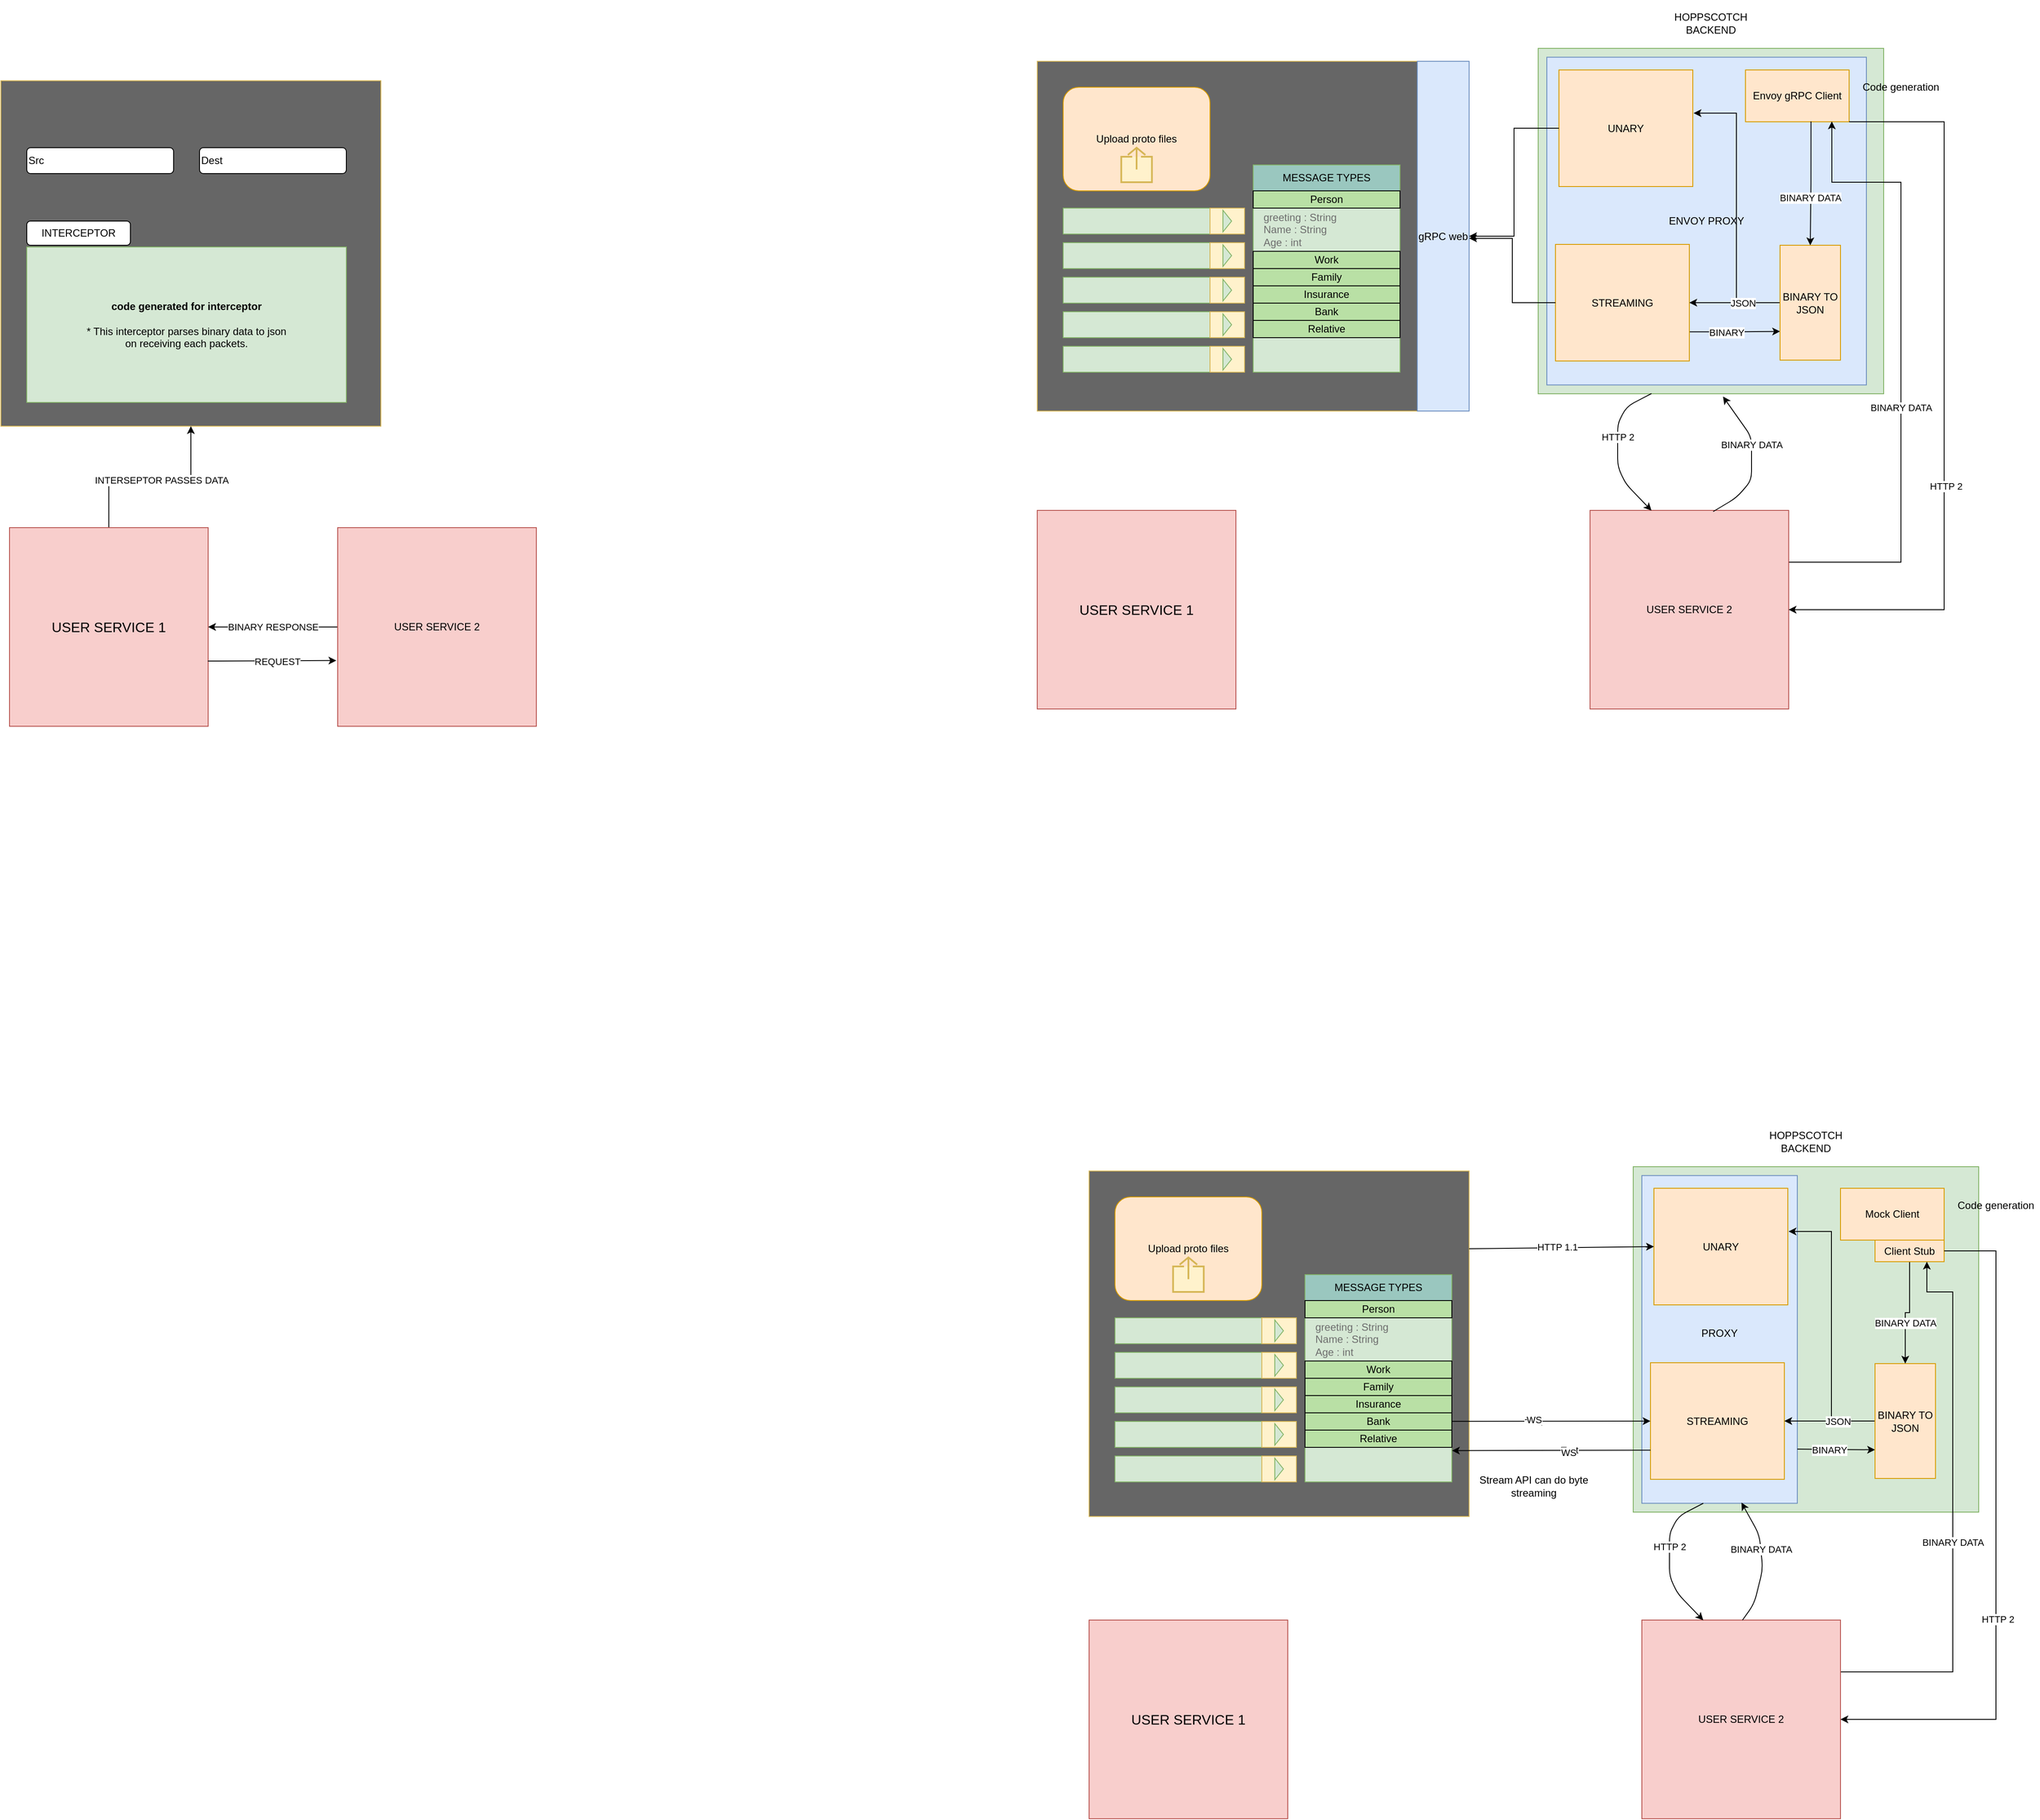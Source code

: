 <mxfile version="14.8.1" type="github">
  <diagram id="4_v2aBuhESPP2Kse0YYt" name="Page-1">
    <mxGraphModel dx="1820" dy="1265" grid="1" gridSize="10" guides="1" tooltips="1" connect="1" arrows="1" fold="1" page="1" pageScale="1" pageWidth="827" pageHeight="1169" math="0" shadow="0">
      <root>
        <mxCell id="0" />
        <mxCell id="1" parent="0" />
        <mxCell id="DB_RAq3XxKTl68aZC7Ea-3" value="" style="rounded=0;whiteSpace=wrap;html=1;strokeColor=#d6b656;fillColor=#666666;" parent="1" vertex="1">
          <mxGeometry x="-240" y="400" width="440" height="400" as="geometry" />
        </mxCell>
        <mxCell id="DB_RAq3XxKTl68aZC7Ea-28" value="" style="group" parent="1" vertex="1" connectable="0">
          <mxGeometry x="390" y="395" width="470" height="400" as="geometry" />
        </mxCell>
        <mxCell id="EJkfiaquxVvLyC4--Yfr-1" value="&lt;p style=&quot;line-height: 120%&quot;&gt;HOPPSCOTCH&lt;br&gt;BACKEND&lt;/p&gt;" style="whiteSpace=wrap;html=1;aspect=fixed;fillColor=#d5e8d4;strokeColor=#82b366;align=center;labelPosition=center;verticalLabelPosition=top;verticalAlign=bottom;" parent="DB_RAq3XxKTl68aZC7Ea-28" vertex="1">
          <mxGeometry width="400" height="400" as="geometry" />
        </mxCell>
        <mxCell id="EJkfiaquxVvLyC4--Yfr-2" value="PROXY&lt;br&gt;&lt;br&gt;" style="rounded=0;whiteSpace=wrap;html=1;fillColor=#dae8fc;strokeColor=#6c8ebf;" parent="DB_RAq3XxKTl68aZC7Ea-28" vertex="1">
          <mxGeometry x="10" y="10.26" width="180" height="379.49" as="geometry" />
        </mxCell>
        <mxCell id="82bYh2WbQrpjtqSfIJNR-1" value="UNARY" style="rounded=0;whiteSpace=wrap;html=1;fillColor=#ffe6cc;strokeColor=#d79b00;direction=south;" parent="DB_RAq3XxKTl68aZC7Ea-28" vertex="1">
          <mxGeometry x="24" y="25" width="155" height="135" as="geometry" />
        </mxCell>
        <mxCell id="82bYh2WbQrpjtqSfIJNR-26" style="edgeStyle=orthogonalEdgeStyle;rounded=0;orthogonalLoop=1;jettySize=auto;html=1;entryX=0;entryY=0.75;entryDx=0;entryDy=0;" parent="DB_RAq3XxKTl68aZC7Ea-28" target="82bYh2WbQrpjtqSfIJNR-22" edge="1">
          <mxGeometry relative="1" as="geometry">
            <mxPoint x="190" y="327" as="sourcePoint" />
          </mxGeometry>
        </mxCell>
        <mxCell id="82bYh2WbQrpjtqSfIJNR-27" value="BINARY" style="edgeLabel;html=1;align=center;verticalAlign=middle;resizable=0;points=[];" parent="82bYh2WbQrpjtqSfIJNR-26" vertex="1" connectable="0">
          <mxGeometry x="-0.197" relative="1" as="geometry">
            <mxPoint as="offset" />
          </mxGeometry>
        </mxCell>
        <mxCell id="82bYh2WbQrpjtqSfIJNR-2" value="STREAMING" style="rounded=0;whiteSpace=wrap;html=1;fillColor=#ffe6cc;strokeColor=#d79b00;direction=south;" parent="DB_RAq3XxKTl68aZC7Ea-28" vertex="1">
          <mxGeometry x="20" y="227" width="155" height="135" as="geometry" />
        </mxCell>
        <mxCell id="82bYh2WbQrpjtqSfIJNR-23" style="edgeStyle=orthogonalEdgeStyle;rounded=0;orthogonalLoop=1;jettySize=auto;html=1;" parent="DB_RAq3XxKTl68aZC7Ea-28" source="82bYh2WbQrpjtqSfIJNR-22" target="82bYh2WbQrpjtqSfIJNR-2" edge="1">
          <mxGeometry relative="1" as="geometry" />
        </mxCell>
        <mxCell id="82bYh2WbQrpjtqSfIJNR-25" style="edgeStyle=orthogonalEdgeStyle;rounded=0;orthogonalLoop=1;jettySize=auto;html=1;entryX=0.37;entryY=-0.006;entryDx=0;entryDy=0;entryPerimeter=0;" parent="DB_RAq3XxKTl68aZC7Ea-28" source="82bYh2WbQrpjtqSfIJNR-22" target="82bYh2WbQrpjtqSfIJNR-1" edge="1">
          <mxGeometry relative="1" as="geometry" />
        </mxCell>
        <mxCell id="82bYh2WbQrpjtqSfIJNR-28" value="JSON" style="edgeLabel;html=1;align=center;verticalAlign=middle;resizable=0;points=[];" parent="82bYh2WbQrpjtqSfIJNR-25" vertex="1" connectable="0">
          <mxGeometry x="-0.728" relative="1" as="geometry">
            <mxPoint as="offset" />
          </mxGeometry>
        </mxCell>
        <mxCell id="82bYh2WbQrpjtqSfIJNR-22" value="BINARY TO JSON" style="rounded=0;whiteSpace=wrap;html=1;fillColor=#ffe6cc;strokeColor=#d79b00;" parent="DB_RAq3XxKTl68aZC7Ea-28" vertex="1">
          <mxGeometry x="280" y="228" width="70" height="133" as="geometry" />
        </mxCell>
        <mxCell id="gpTQ6Xzm7yQLC2bLsHAh-1" value="Mock Client" style="rounded=0;whiteSpace=wrap;html=1;fillColor=#ffe6cc;strokeColor=#d79b00;" vertex="1" parent="DB_RAq3XxKTl68aZC7Ea-28">
          <mxGeometry x="240" y="25" width="120" height="60" as="geometry" />
        </mxCell>
        <mxCell id="gpTQ6Xzm7yQLC2bLsHAh-7" style="edgeStyle=orthogonalEdgeStyle;rounded=0;orthogonalLoop=1;jettySize=auto;html=1;" edge="1" parent="DB_RAq3XxKTl68aZC7Ea-28" source="gpTQ6Xzm7yQLC2bLsHAh-2" target="82bYh2WbQrpjtqSfIJNR-22">
          <mxGeometry relative="1" as="geometry" />
        </mxCell>
        <mxCell id="gpTQ6Xzm7yQLC2bLsHAh-8" value="BINARY DATA" style="edgeLabel;html=1;align=center;verticalAlign=middle;resizable=0;points=[];" vertex="1" connectable="0" parent="gpTQ6Xzm7yQLC2bLsHAh-7">
          <mxGeometry x="0.227" relative="1" as="geometry">
            <mxPoint as="offset" />
          </mxGeometry>
        </mxCell>
        <mxCell id="gpTQ6Xzm7yQLC2bLsHAh-2" value="Client Stub" style="rounded=0;whiteSpace=wrap;html=1;fillColor=#ffe6cc;strokeColor=#d79b00;" vertex="1" parent="DB_RAq3XxKTl68aZC7Ea-28">
          <mxGeometry x="280" y="85" width="80" height="25" as="geometry" />
        </mxCell>
        <mxCell id="gpTQ6Xzm7yQLC2bLsHAh-9" value="Code generation" style="text;html=1;strokeColor=none;fillColor=none;align=center;verticalAlign=middle;whiteSpace=wrap;rounded=0;" vertex="1" parent="DB_RAq3XxKTl68aZC7Ea-28">
          <mxGeometry x="370" y="35" width="100" height="20" as="geometry" />
        </mxCell>
        <mxCell id="DB_RAq3XxKTl68aZC7Ea-29" value="Upload proto files" style="rounded=1;whiteSpace=wrap;html=1;fillColor=#ffe6cc;strokeColor=#d79b00;" parent="1" vertex="1">
          <mxGeometry x="-210" y="430" width="170" height="120" as="geometry" />
        </mxCell>
        <mxCell id="DB_RAq3XxKTl68aZC7Ea-30" value="" style="html=1;verticalLabelPosition=bottom;align=center;labelBackgroundColor=#ffffff;verticalAlign=top;strokeWidth=2;strokeColor=#d6b656;shadow=0;dashed=0;shape=mxgraph.ios7.icons.share;fillColor=#fff2cc;" parent="1" vertex="1">
          <mxGeometry x="-142.75" y="500" width="35.5" height="40" as="geometry" />
        </mxCell>
        <mxCell id="DB_RAq3XxKTl68aZC7Ea-31" value="" style="group" parent="1" vertex="1" connectable="0">
          <mxGeometry x="-210" y="570" width="210" height="30" as="geometry" />
        </mxCell>
        <mxCell id="DB_RAq3XxKTl68aZC7Ea-4" value="" style="rounded=0;whiteSpace=wrap;html=1;fillColor=#d5e8d4;strokeColor=#82b366;" parent="DB_RAq3XxKTl68aZC7Ea-31" vertex="1">
          <mxGeometry width="170" height="30" as="geometry" />
        </mxCell>
        <mxCell id="DB_RAq3XxKTl68aZC7Ea-9" value="" style="rounded=0;whiteSpace=wrap;html=1;fillColor=#fff2cc;strokeColor=#d6b656;" parent="DB_RAq3XxKTl68aZC7Ea-31" vertex="1">
          <mxGeometry x="170" width="40" height="30" as="geometry" />
        </mxCell>
        <mxCell id="DB_RAq3XxKTl68aZC7Ea-8" value="" style="triangle;whiteSpace=wrap;html=1;fillColor=#d5e8d4;strokeColor=#82b366;" parent="DB_RAq3XxKTl68aZC7Ea-31" vertex="1">
          <mxGeometry x="185" y="2.5" width="10" height="25" as="geometry" />
        </mxCell>
        <mxCell id="DB_RAq3XxKTl68aZC7Ea-32" value="" style="group" parent="1" vertex="1" connectable="0">
          <mxGeometry x="-210" y="610" width="210" height="30" as="geometry" />
        </mxCell>
        <mxCell id="DB_RAq3XxKTl68aZC7Ea-33" value="" style="rounded=0;whiteSpace=wrap;html=1;fillColor=#d5e8d4;strokeColor=#82b366;" parent="DB_RAq3XxKTl68aZC7Ea-32" vertex="1">
          <mxGeometry width="170" height="30" as="geometry" />
        </mxCell>
        <mxCell id="DB_RAq3XxKTl68aZC7Ea-34" value="" style="rounded=0;whiteSpace=wrap;html=1;fillColor=#fff2cc;strokeColor=#d6b656;" parent="DB_RAq3XxKTl68aZC7Ea-32" vertex="1">
          <mxGeometry x="170" width="40" height="30" as="geometry" />
        </mxCell>
        <mxCell id="DB_RAq3XxKTl68aZC7Ea-35" value="" style="triangle;whiteSpace=wrap;html=1;fillColor=#d5e8d4;strokeColor=#82b366;" parent="DB_RAq3XxKTl68aZC7Ea-32" vertex="1">
          <mxGeometry x="185" y="2.5" width="10" height="25" as="geometry" />
        </mxCell>
        <mxCell id="DB_RAq3XxKTl68aZC7Ea-36" value="" style="group" parent="1" vertex="1" connectable="0">
          <mxGeometry x="-210" y="650" width="210" height="30" as="geometry" />
        </mxCell>
        <mxCell id="DB_RAq3XxKTl68aZC7Ea-37" value="" style="rounded=0;whiteSpace=wrap;html=1;fillColor=#d5e8d4;strokeColor=#82b366;" parent="DB_RAq3XxKTl68aZC7Ea-36" vertex="1">
          <mxGeometry width="170" height="30" as="geometry" />
        </mxCell>
        <mxCell id="DB_RAq3XxKTl68aZC7Ea-38" value="" style="rounded=0;whiteSpace=wrap;html=1;fillColor=#fff2cc;strokeColor=#d6b656;" parent="DB_RAq3XxKTl68aZC7Ea-36" vertex="1">
          <mxGeometry x="170" width="40" height="30" as="geometry" />
        </mxCell>
        <mxCell id="DB_RAq3XxKTl68aZC7Ea-39" value="" style="triangle;whiteSpace=wrap;html=1;fillColor=#d5e8d4;strokeColor=#82b366;" parent="DB_RAq3XxKTl68aZC7Ea-36" vertex="1">
          <mxGeometry x="185" y="2.5" width="10" height="25" as="geometry" />
        </mxCell>
        <mxCell id="DB_RAq3XxKTl68aZC7Ea-48" value="" style="group" parent="1" vertex="1" connectable="0">
          <mxGeometry x="-210" y="690" width="210" height="30" as="geometry" />
        </mxCell>
        <mxCell id="DB_RAq3XxKTl68aZC7Ea-49" value="" style="rounded=0;whiteSpace=wrap;html=1;fillColor=#d5e8d4;strokeColor=#82b366;" parent="DB_RAq3XxKTl68aZC7Ea-48" vertex="1">
          <mxGeometry width="170" height="30" as="geometry" />
        </mxCell>
        <mxCell id="DB_RAq3XxKTl68aZC7Ea-50" value="" style="rounded=0;whiteSpace=wrap;html=1;fillColor=#fff2cc;strokeColor=#d6b656;" parent="DB_RAq3XxKTl68aZC7Ea-48" vertex="1">
          <mxGeometry x="170" width="40" height="30" as="geometry" />
        </mxCell>
        <mxCell id="DB_RAq3XxKTl68aZC7Ea-51" value="" style="triangle;whiteSpace=wrap;html=1;fillColor=#d5e8d4;strokeColor=#82b366;" parent="DB_RAq3XxKTl68aZC7Ea-48" vertex="1">
          <mxGeometry x="185" y="2.5" width="10" height="25" as="geometry" />
        </mxCell>
        <mxCell id="DB_RAq3XxKTl68aZC7Ea-52" value="" style="group" parent="1" vertex="1" connectable="0">
          <mxGeometry x="-210" y="730" width="210" height="30" as="geometry" />
        </mxCell>
        <mxCell id="DB_RAq3XxKTl68aZC7Ea-53" value="" style="rounded=0;whiteSpace=wrap;html=1;fillColor=#d5e8d4;strokeColor=#82b366;" parent="DB_RAq3XxKTl68aZC7Ea-52" vertex="1">
          <mxGeometry width="170" height="30" as="geometry" />
        </mxCell>
        <mxCell id="DB_RAq3XxKTl68aZC7Ea-54" value="" style="rounded=0;whiteSpace=wrap;html=1;fillColor=#fff2cc;strokeColor=#d6b656;" parent="DB_RAq3XxKTl68aZC7Ea-52" vertex="1">
          <mxGeometry x="170" width="40" height="30" as="geometry" />
        </mxCell>
        <mxCell id="DB_RAq3XxKTl68aZC7Ea-55" value="" style="triangle;whiteSpace=wrap;html=1;fillColor=#d5e8d4;strokeColor=#82b366;" parent="DB_RAq3XxKTl68aZC7Ea-52" vertex="1">
          <mxGeometry x="185" y="2.5" width="10" height="25" as="geometry" />
        </mxCell>
        <mxCell id="DB_RAq3XxKTl68aZC7Ea-56" value="" style="rounded=0;whiteSpace=wrap;html=1;fillColor=#d5e8d4;strokeColor=#82b366;" parent="1" vertex="1">
          <mxGeometry x="10" y="520" width="170" height="240" as="geometry" />
        </mxCell>
        <mxCell id="DB_RAq3XxKTl68aZC7Ea-57" value="MESSAGE TYPES" style="rounded=0;whiteSpace=wrap;html=1;strokeColor=#82b366;fillColor=#9AC7BF;" parent="1" vertex="1">
          <mxGeometry x="10" y="520" width="170" height="30" as="geometry" />
        </mxCell>
        <mxCell id="DB_RAq3XxKTl68aZC7Ea-58" value="Person" style="rounded=0;whiteSpace=wrap;html=1;fillColor=#B9E0A5;" parent="1" vertex="1">
          <mxGeometry x="10" y="550" width="170" height="20" as="geometry" />
        </mxCell>
        <mxCell id="DB_RAq3XxKTl68aZC7Ea-59" value="Work" style="rounded=0;whiteSpace=wrap;html=1;fillColor=#B9E0A5;" parent="1" vertex="1">
          <mxGeometry x="10" y="620" width="170" height="20" as="geometry" />
        </mxCell>
        <mxCell id="DB_RAq3XxKTl68aZC7Ea-60" value="Family" style="rounded=0;whiteSpace=wrap;html=1;fillColor=#B9E0A5;" parent="1" vertex="1">
          <mxGeometry x="10" y="640" width="170" height="20" as="geometry" />
        </mxCell>
        <mxCell id="DB_RAq3XxKTl68aZC7Ea-61" value="Insurance" style="rounded=0;whiteSpace=wrap;html=1;fillColor=#B9E0A5;" parent="1" vertex="1">
          <mxGeometry x="10" y="660" width="170" height="20" as="geometry" />
        </mxCell>
        <mxCell id="DB_RAq3XxKTl68aZC7Ea-62" value="Bank" style="rounded=0;whiteSpace=wrap;html=1;fillColor=#B9E0A5;" parent="1" vertex="1">
          <mxGeometry x="10" y="680" width="170" height="20" as="geometry" />
        </mxCell>
        <mxCell id="DB_RAq3XxKTl68aZC7Ea-63" value="Relative" style="rounded=0;whiteSpace=wrap;html=1;fillColor=#B9E0A5;" parent="1" vertex="1">
          <mxGeometry x="10" y="700" width="170" height="20" as="geometry" />
        </mxCell>
        <mxCell id="DB_RAq3XxKTl68aZC7Ea-64" value="&lt;font color=&quot;#6e6e6e&quot;&gt;greeting : String&lt;br&gt;Name : String&lt;br&gt;Age : int&lt;/font&gt;" style="text;html=1;strokeColor=none;fillColor=none;align=left;verticalAlign=middle;whiteSpace=wrap;rounded=0;" parent="1" vertex="1">
          <mxGeometry x="20" y="570" width="160" height="50" as="geometry" />
        </mxCell>
        <mxCell id="82bYh2WbQrpjtqSfIJNR-5" value="" style="endArrow=classic;html=1;" parent="1" source="DB_RAq3XxKTl68aZC7Ea-62" target="82bYh2WbQrpjtqSfIJNR-2" edge="1">
          <mxGeometry width="50" height="50" relative="1" as="geometry">
            <mxPoint x="200" y="690" as="sourcePoint" />
            <mxPoint x="250" y="640" as="targetPoint" />
          </mxGeometry>
        </mxCell>
        <mxCell id="82bYh2WbQrpjtqSfIJNR-6" value="Text" style="edgeLabel;html=1;align=center;verticalAlign=middle;resizable=0;points=[];" parent="82bYh2WbQrpjtqSfIJNR-5" vertex="1" connectable="0">
          <mxGeometry x="-0.181" y="-1" relative="1" as="geometry">
            <mxPoint as="offset" />
          </mxGeometry>
        </mxCell>
        <mxCell id="82bYh2WbQrpjtqSfIJNR-8" value="WS" style="edgeLabel;html=1;align=center;verticalAlign=middle;resizable=0;points=[];" parent="82bYh2WbQrpjtqSfIJNR-5" vertex="1" connectable="0">
          <mxGeometry x="-0.174" y="2" relative="1" as="geometry">
            <mxPoint as="offset" />
          </mxGeometry>
        </mxCell>
        <mxCell id="82bYh2WbQrpjtqSfIJNR-9" value="" style="endArrow=classic;html=1;exitX=0.75;exitY=1;exitDx=0;exitDy=0;entryX=1.001;entryY=0.849;entryDx=0;entryDy=0;entryPerimeter=0;" parent="1" source="82bYh2WbQrpjtqSfIJNR-2" target="DB_RAq3XxKTl68aZC7Ea-56" edge="1">
          <mxGeometry width="50" height="50" relative="1" as="geometry">
            <mxPoint x="190" y="699.892" as="sourcePoint" />
            <mxPoint x="180" y="720" as="targetPoint" />
          </mxGeometry>
        </mxCell>
        <mxCell id="82bYh2WbQrpjtqSfIJNR-10" value="Text" style="edgeLabel;html=1;align=center;verticalAlign=middle;resizable=0;points=[];" parent="82bYh2WbQrpjtqSfIJNR-9" vertex="1" connectable="0">
          <mxGeometry x="-0.181" y="-1" relative="1" as="geometry">
            <mxPoint as="offset" />
          </mxGeometry>
        </mxCell>
        <mxCell id="82bYh2WbQrpjtqSfIJNR-11" value="WS" style="edgeLabel;html=1;align=center;verticalAlign=middle;resizable=0;points=[];" parent="82bYh2WbQrpjtqSfIJNR-9" vertex="1" connectable="0">
          <mxGeometry x="-0.174" y="2" relative="1" as="geometry">
            <mxPoint as="offset" />
          </mxGeometry>
        </mxCell>
        <mxCell id="82bYh2WbQrpjtqSfIJNR-12" value="" style="endArrow=classic;html=1;entryX=0.5;entryY=1;entryDx=0;entryDy=0;" parent="1" target="82bYh2WbQrpjtqSfIJNR-1" edge="1">
          <mxGeometry width="50" height="50" relative="1" as="geometry">
            <mxPoint x="200" y="490" as="sourcePoint" />
            <mxPoint x="250" y="440" as="targetPoint" />
          </mxGeometry>
        </mxCell>
        <mxCell id="82bYh2WbQrpjtqSfIJNR-13" value="HTTP 1.1" style="edgeLabel;html=1;align=center;verticalAlign=middle;resizable=0;points=[];" parent="82bYh2WbQrpjtqSfIJNR-12" vertex="1" connectable="0">
          <mxGeometry x="-0.049" y="1" relative="1" as="geometry">
            <mxPoint as="offset" />
          </mxGeometry>
        </mxCell>
        <mxCell id="82bYh2WbQrpjtqSfIJNR-14" value="&lt;font size=&quot;3&quot;&gt;USER SERVICE 1&lt;/font&gt;" style="whiteSpace=wrap;html=1;aspect=fixed;fillColor=#f8cecc;strokeColor=#b85450;" parent="1" vertex="1">
          <mxGeometry x="-240" y="920" width="230" height="230" as="geometry" />
        </mxCell>
        <mxCell id="gpTQ6Xzm7yQLC2bLsHAh-5" style="edgeStyle=orthogonalEdgeStyle;rounded=0;orthogonalLoop=1;jettySize=auto;html=1;entryX=0.75;entryY=1;entryDx=0;entryDy=0;" edge="1" parent="1" target="gpTQ6Xzm7yQLC2bLsHAh-2">
          <mxGeometry relative="1" as="geometry">
            <mxPoint x="630" y="980" as="sourcePoint" />
            <Array as="points">
              <mxPoint x="760" y="980" />
              <mxPoint x="760" y="540" />
              <mxPoint x="730" y="540" />
            </Array>
          </mxGeometry>
        </mxCell>
        <mxCell id="gpTQ6Xzm7yQLC2bLsHAh-6" value="BINARY DATA" style="edgeLabel;html=1;align=center;verticalAlign=middle;resizable=0;points=[];" vertex="1" connectable="0" parent="gpTQ6Xzm7yQLC2bLsHAh-5">
          <mxGeometry x="-0.337" relative="1" as="geometry">
            <mxPoint y="-70" as="offset" />
          </mxGeometry>
        </mxCell>
        <mxCell id="82bYh2WbQrpjtqSfIJNR-15" value="USER SERVICE 2" style="whiteSpace=wrap;html=1;aspect=fixed;fillColor=#f8cecc;strokeColor=#b85450;" parent="1" vertex="1">
          <mxGeometry x="400" y="920" width="230" height="230" as="geometry" />
        </mxCell>
        <mxCell id="82bYh2WbQrpjtqSfIJNR-18" value="" style="endArrow=classic;html=1;entryX=0.518;entryY=0.001;entryDx=0;entryDy=0;entryPerimeter=0;exitX=0.662;exitY=1;exitDx=0;exitDy=0;exitPerimeter=0;" parent="1" edge="1">
          <mxGeometry width="50" height="50" relative="1" as="geometry">
            <mxPoint x="471.16" y="784.75" as="sourcePoint" />
            <mxPoint x="471.14" y="920.23" as="targetPoint" />
            <Array as="points">
              <mxPoint x="442" y="800" />
              <mxPoint x="432" y="820" />
              <mxPoint x="432" y="870" />
              <mxPoint x="442" y="890" />
            </Array>
          </mxGeometry>
        </mxCell>
        <mxCell id="82bYh2WbQrpjtqSfIJNR-19" value="HTTP 2" style="edgeLabel;html=1;align=center;verticalAlign=middle;resizable=0;points=[];" parent="82bYh2WbQrpjtqSfIJNR-18" vertex="1" connectable="0">
          <mxGeometry x="-0.174" relative="1" as="geometry">
            <mxPoint as="offset" />
          </mxGeometry>
        </mxCell>
        <mxCell id="82bYh2WbQrpjtqSfIJNR-20" value="" style="endArrow=classic;html=1;exitX=0.698;exitY=-0.005;exitDx=0;exitDy=0;exitPerimeter=0;entryX=0.641;entryY=0.998;entryDx=0;entryDy=0;entryPerimeter=0;" parent="1" target="EJkfiaquxVvLyC4--Yfr-2" edge="1">
          <mxGeometry width="50" height="50" relative="1" as="geometry">
            <mxPoint x="516.54" y="920.0" as="sourcePoint" />
            <mxPoint x="500" y="781" as="targetPoint" />
            <Array as="points">
              <mxPoint x="530" y="901.15" />
              <mxPoint x="540" y="861.15" />
              <mxPoint x="536" y="821.15" />
            </Array>
          </mxGeometry>
        </mxCell>
        <mxCell id="82bYh2WbQrpjtqSfIJNR-21" value="BINARY DATA" style="edgeLabel;html=1;align=center;verticalAlign=middle;resizable=0;points=[];" parent="82bYh2WbQrpjtqSfIJNR-20" vertex="1" connectable="0">
          <mxGeometry x="0.197" relative="1" as="geometry">
            <mxPoint as="offset" />
          </mxGeometry>
        </mxCell>
        <mxCell id="gpTQ6Xzm7yQLC2bLsHAh-3" style="edgeStyle=orthogonalEdgeStyle;rounded=0;orthogonalLoop=1;jettySize=auto;html=1;" edge="1" parent="1" source="gpTQ6Xzm7yQLC2bLsHAh-2" target="82bYh2WbQrpjtqSfIJNR-15">
          <mxGeometry relative="1" as="geometry">
            <Array as="points">
              <mxPoint x="810" y="493" />
              <mxPoint x="810" y="1035" />
            </Array>
          </mxGeometry>
        </mxCell>
        <mxCell id="gpTQ6Xzm7yQLC2bLsHAh-4" value="HTTP 2" style="edgeLabel;html=1;align=center;verticalAlign=middle;resizable=0;points=[];" vertex="1" connectable="0" parent="gpTQ6Xzm7yQLC2bLsHAh-3">
          <mxGeometry x="0.244" y="2" relative="1" as="geometry">
            <mxPoint as="offset" />
          </mxGeometry>
        </mxCell>
        <mxCell id="gpTQ6Xzm7yQLC2bLsHAh-10" value="" style="rounded=0;whiteSpace=wrap;html=1;strokeColor=#d6b656;fillColor=#666666;" vertex="1" parent="1">
          <mxGeometry x="-300" y="-885" width="440" height="405" as="geometry" />
        </mxCell>
        <mxCell id="gpTQ6Xzm7yQLC2bLsHAh-11" value="" style="group" vertex="1" connectable="0" parent="1">
          <mxGeometry x="280" y="-900" width="470" height="400" as="geometry" />
        </mxCell>
        <mxCell id="gpTQ6Xzm7yQLC2bLsHAh-12" value="&lt;p style=&quot;line-height: 120%&quot;&gt;HOPPSCOTCH&lt;br&gt;BACKEND&lt;/p&gt;" style="whiteSpace=wrap;html=1;aspect=fixed;fillColor=#d5e8d4;strokeColor=#82b366;align=center;labelPosition=center;verticalLabelPosition=top;verticalAlign=bottom;" vertex="1" parent="gpTQ6Xzm7yQLC2bLsHAh-11">
          <mxGeometry width="400" height="400" as="geometry" />
        </mxCell>
        <mxCell id="gpTQ6Xzm7yQLC2bLsHAh-13" value="ENVOY PROXY&lt;br&gt;" style="rounded=0;whiteSpace=wrap;html=1;fillColor=#dae8fc;strokeColor=#6c8ebf;" vertex="1" parent="gpTQ6Xzm7yQLC2bLsHAh-11">
          <mxGeometry x="10" y="10.26" width="370" height="379.49" as="geometry" />
        </mxCell>
        <mxCell id="gpTQ6Xzm7yQLC2bLsHAh-14" value="UNARY" style="rounded=0;whiteSpace=wrap;html=1;fillColor=#ffe6cc;strokeColor=#d79b00;direction=south;" vertex="1" parent="gpTQ6Xzm7yQLC2bLsHAh-11">
          <mxGeometry x="24" y="25" width="155" height="135" as="geometry" />
        </mxCell>
        <mxCell id="gpTQ6Xzm7yQLC2bLsHAh-15" style="edgeStyle=orthogonalEdgeStyle;rounded=0;orthogonalLoop=1;jettySize=auto;html=1;entryX=0;entryY=0.75;entryDx=0;entryDy=0;exitX=0.75;exitY=0;exitDx=0;exitDy=0;" edge="1" parent="gpTQ6Xzm7yQLC2bLsHAh-11" target="gpTQ6Xzm7yQLC2bLsHAh-21" source="gpTQ6Xzm7yQLC2bLsHAh-17">
          <mxGeometry relative="1" as="geometry">
            <mxPoint x="190" y="327" as="sourcePoint" />
          </mxGeometry>
        </mxCell>
        <mxCell id="gpTQ6Xzm7yQLC2bLsHAh-16" value="BINARY" style="edgeLabel;html=1;align=center;verticalAlign=middle;resizable=0;points=[];" vertex="1" connectable="0" parent="gpTQ6Xzm7yQLC2bLsHAh-15">
          <mxGeometry x="-0.197" relative="1" as="geometry">
            <mxPoint as="offset" />
          </mxGeometry>
        </mxCell>
        <mxCell id="gpTQ6Xzm7yQLC2bLsHAh-17" value="STREAMING" style="rounded=0;whiteSpace=wrap;html=1;fillColor=#ffe6cc;strokeColor=#d79b00;direction=south;" vertex="1" parent="gpTQ6Xzm7yQLC2bLsHAh-11">
          <mxGeometry x="20" y="227" width="155" height="135" as="geometry" />
        </mxCell>
        <mxCell id="gpTQ6Xzm7yQLC2bLsHAh-18" style="edgeStyle=orthogonalEdgeStyle;rounded=0;orthogonalLoop=1;jettySize=auto;html=1;" edge="1" parent="gpTQ6Xzm7yQLC2bLsHAh-11" source="gpTQ6Xzm7yQLC2bLsHAh-21" target="gpTQ6Xzm7yQLC2bLsHAh-17">
          <mxGeometry relative="1" as="geometry" />
        </mxCell>
        <mxCell id="gpTQ6Xzm7yQLC2bLsHAh-19" style="edgeStyle=orthogonalEdgeStyle;rounded=0;orthogonalLoop=1;jettySize=auto;html=1;entryX=0.37;entryY=-0.006;entryDx=0;entryDy=0;entryPerimeter=0;" edge="1" parent="gpTQ6Xzm7yQLC2bLsHAh-11" source="gpTQ6Xzm7yQLC2bLsHAh-21" target="gpTQ6Xzm7yQLC2bLsHAh-14">
          <mxGeometry relative="1" as="geometry" />
        </mxCell>
        <mxCell id="gpTQ6Xzm7yQLC2bLsHAh-20" value="JSON" style="edgeLabel;html=1;align=center;verticalAlign=middle;resizable=0;points=[];" vertex="1" connectable="0" parent="gpTQ6Xzm7yQLC2bLsHAh-19">
          <mxGeometry x="-0.728" relative="1" as="geometry">
            <mxPoint as="offset" />
          </mxGeometry>
        </mxCell>
        <mxCell id="gpTQ6Xzm7yQLC2bLsHAh-21" value="BINARY TO JSON" style="rounded=0;whiteSpace=wrap;html=1;fillColor=#ffe6cc;strokeColor=#d79b00;" vertex="1" parent="gpTQ6Xzm7yQLC2bLsHAh-11">
          <mxGeometry x="280" y="228" width="70" height="133" as="geometry" />
        </mxCell>
        <mxCell id="gpTQ6Xzm7yQLC2bLsHAh-22" value="Envoy gRPC Client" style="rounded=0;whiteSpace=wrap;html=1;fillColor=#ffe6cc;strokeColor=#d79b00;" vertex="1" parent="gpTQ6Xzm7yQLC2bLsHAh-11">
          <mxGeometry x="240" y="25" width="120" height="60" as="geometry" />
        </mxCell>
        <mxCell id="gpTQ6Xzm7yQLC2bLsHAh-23" style="edgeStyle=orthogonalEdgeStyle;rounded=0;orthogonalLoop=1;jettySize=auto;html=1;exitX=0.632;exitY=0.994;exitDx=0;exitDy=0;exitPerimeter=0;" edge="1" parent="gpTQ6Xzm7yQLC2bLsHAh-11" source="gpTQ6Xzm7yQLC2bLsHAh-22" target="gpTQ6Xzm7yQLC2bLsHAh-21">
          <mxGeometry relative="1" as="geometry">
            <mxPoint x="315" y="110" as="sourcePoint" />
          </mxGeometry>
        </mxCell>
        <mxCell id="gpTQ6Xzm7yQLC2bLsHAh-24" value="BINARY DATA" style="edgeLabel;html=1;align=center;verticalAlign=middle;resizable=0;points=[];" vertex="1" connectable="0" parent="gpTQ6Xzm7yQLC2bLsHAh-23">
          <mxGeometry x="0.227" relative="1" as="geometry">
            <mxPoint as="offset" />
          </mxGeometry>
        </mxCell>
        <mxCell id="gpTQ6Xzm7yQLC2bLsHAh-26" value="Code generation" style="text;html=1;strokeColor=none;fillColor=none;align=center;verticalAlign=middle;whiteSpace=wrap;rounded=0;" vertex="1" parent="gpTQ6Xzm7yQLC2bLsHAh-11">
          <mxGeometry x="370" y="35" width="100" height="20" as="geometry" />
        </mxCell>
        <mxCell id="gpTQ6Xzm7yQLC2bLsHAh-27" value="Upload proto files" style="rounded=1;whiteSpace=wrap;html=1;fillColor=#ffe6cc;strokeColor=#d79b00;" vertex="1" parent="1">
          <mxGeometry x="-270" y="-855" width="170" height="120" as="geometry" />
        </mxCell>
        <mxCell id="gpTQ6Xzm7yQLC2bLsHAh-28" value="" style="html=1;verticalLabelPosition=bottom;align=center;labelBackgroundColor=#ffffff;verticalAlign=top;strokeWidth=2;strokeColor=#d6b656;shadow=0;dashed=0;shape=mxgraph.ios7.icons.share;fillColor=#fff2cc;" vertex="1" parent="1">
          <mxGeometry x="-202.75" y="-785" width="35.5" height="40" as="geometry" />
        </mxCell>
        <mxCell id="gpTQ6Xzm7yQLC2bLsHAh-29" value="" style="group" vertex="1" connectable="0" parent="1">
          <mxGeometry x="-270" y="-715" width="210" height="30" as="geometry" />
        </mxCell>
        <mxCell id="gpTQ6Xzm7yQLC2bLsHAh-30" value="" style="rounded=0;whiteSpace=wrap;html=1;fillColor=#d5e8d4;strokeColor=#82b366;" vertex="1" parent="gpTQ6Xzm7yQLC2bLsHAh-29">
          <mxGeometry width="170" height="30" as="geometry" />
        </mxCell>
        <mxCell id="gpTQ6Xzm7yQLC2bLsHAh-31" value="" style="rounded=0;whiteSpace=wrap;html=1;fillColor=#fff2cc;strokeColor=#d6b656;" vertex="1" parent="gpTQ6Xzm7yQLC2bLsHAh-29">
          <mxGeometry x="170" width="40" height="30" as="geometry" />
        </mxCell>
        <mxCell id="gpTQ6Xzm7yQLC2bLsHAh-32" value="" style="triangle;whiteSpace=wrap;html=1;fillColor=#d5e8d4;strokeColor=#82b366;" vertex="1" parent="gpTQ6Xzm7yQLC2bLsHAh-29">
          <mxGeometry x="185" y="2.5" width="10" height="25" as="geometry" />
        </mxCell>
        <mxCell id="gpTQ6Xzm7yQLC2bLsHAh-33" value="" style="group" vertex="1" connectable="0" parent="1">
          <mxGeometry x="-270" y="-675" width="210" height="30" as="geometry" />
        </mxCell>
        <mxCell id="gpTQ6Xzm7yQLC2bLsHAh-34" value="" style="rounded=0;whiteSpace=wrap;html=1;fillColor=#d5e8d4;strokeColor=#82b366;" vertex="1" parent="gpTQ6Xzm7yQLC2bLsHAh-33">
          <mxGeometry width="170" height="30" as="geometry" />
        </mxCell>
        <mxCell id="gpTQ6Xzm7yQLC2bLsHAh-35" value="" style="rounded=0;whiteSpace=wrap;html=1;fillColor=#fff2cc;strokeColor=#d6b656;" vertex="1" parent="gpTQ6Xzm7yQLC2bLsHAh-33">
          <mxGeometry x="170" width="40" height="30" as="geometry" />
        </mxCell>
        <mxCell id="gpTQ6Xzm7yQLC2bLsHAh-36" value="" style="triangle;whiteSpace=wrap;html=1;fillColor=#d5e8d4;strokeColor=#82b366;" vertex="1" parent="gpTQ6Xzm7yQLC2bLsHAh-33">
          <mxGeometry x="185" y="2.5" width="10" height="25" as="geometry" />
        </mxCell>
        <mxCell id="gpTQ6Xzm7yQLC2bLsHAh-37" value="" style="group" vertex="1" connectable="0" parent="1">
          <mxGeometry x="-270" y="-635" width="210" height="30" as="geometry" />
        </mxCell>
        <mxCell id="gpTQ6Xzm7yQLC2bLsHAh-38" value="" style="rounded=0;whiteSpace=wrap;html=1;fillColor=#d5e8d4;strokeColor=#82b366;" vertex="1" parent="gpTQ6Xzm7yQLC2bLsHAh-37">
          <mxGeometry width="170" height="30" as="geometry" />
        </mxCell>
        <mxCell id="gpTQ6Xzm7yQLC2bLsHAh-39" value="" style="rounded=0;whiteSpace=wrap;html=1;fillColor=#fff2cc;strokeColor=#d6b656;" vertex="1" parent="gpTQ6Xzm7yQLC2bLsHAh-37">
          <mxGeometry x="170" width="40" height="30" as="geometry" />
        </mxCell>
        <mxCell id="gpTQ6Xzm7yQLC2bLsHAh-40" value="" style="triangle;whiteSpace=wrap;html=1;fillColor=#d5e8d4;strokeColor=#82b366;" vertex="1" parent="gpTQ6Xzm7yQLC2bLsHAh-37">
          <mxGeometry x="185" y="2.5" width="10" height="25" as="geometry" />
        </mxCell>
        <mxCell id="gpTQ6Xzm7yQLC2bLsHAh-41" value="" style="group" vertex="1" connectable="0" parent="1">
          <mxGeometry x="-270" y="-595" width="210" height="30" as="geometry" />
        </mxCell>
        <mxCell id="gpTQ6Xzm7yQLC2bLsHAh-42" value="" style="rounded=0;whiteSpace=wrap;html=1;fillColor=#d5e8d4;strokeColor=#82b366;" vertex="1" parent="gpTQ6Xzm7yQLC2bLsHAh-41">
          <mxGeometry width="170" height="30" as="geometry" />
        </mxCell>
        <mxCell id="gpTQ6Xzm7yQLC2bLsHAh-43" value="" style="rounded=0;whiteSpace=wrap;html=1;fillColor=#fff2cc;strokeColor=#d6b656;" vertex="1" parent="gpTQ6Xzm7yQLC2bLsHAh-41">
          <mxGeometry x="170" width="40" height="30" as="geometry" />
        </mxCell>
        <mxCell id="gpTQ6Xzm7yQLC2bLsHAh-44" value="" style="triangle;whiteSpace=wrap;html=1;fillColor=#d5e8d4;strokeColor=#82b366;" vertex="1" parent="gpTQ6Xzm7yQLC2bLsHAh-41">
          <mxGeometry x="185" y="2.5" width="10" height="25" as="geometry" />
        </mxCell>
        <mxCell id="gpTQ6Xzm7yQLC2bLsHAh-45" value="" style="group" vertex="1" connectable="0" parent="1">
          <mxGeometry x="-270" y="-555" width="210" height="30" as="geometry" />
        </mxCell>
        <mxCell id="gpTQ6Xzm7yQLC2bLsHAh-46" value="" style="rounded=0;whiteSpace=wrap;html=1;fillColor=#d5e8d4;strokeColor=#82b366;" vertex="1" parent="gpTQ6Xzm7yQLC2bLsHAh-45">
          <mxGeometry width="170" height="30" as="geometry" />
        </mxCell>
        <mxCell id="gpTQ6Xzm7yQLC2bLsHAh-47" value="" style="rounded=0;whiteSpace=wrap;html=1;fillColor=#fff2cc;strokeColor=#d6b656;" vertex="1" parent="gpTQ6Xzm7yQLC2bLsHAh-45">
          <mxGeometry x="170" width="40" height="30" as="geometry" />
        </mxCell>
        <mxCell id="gpTQ6Xzm7yQLC2bLsHAh-48" value="" style="triangle;whiteSpace=wrap;html=1;fillColor=#d5e8d4;strokeColor=#82b366;" vertex="1" parent="gpTQ6Xzm7yQLC2bLsHAh-45">
          <mxGeometry x="185" y="2.5" width="10" height="25" as="geometry" />
        </mxCell>
        <mxCell id="gpTQ6Xzm7yQLC2bLsHAh-49" value="" style="rounded=0;whiteSpace=wrap;html=1;fillColor=#d5e8d4;strokeColor=#82b366;" vertex="1" parent="1">
          <mxGeometry x="-50" y="-765" width="170" height="240" as="geometry" />
        </mxCell>
        <mxCell id="gpTQ6Xzm7yQLC2bLsHAh-50" value="MESSAGE TYPES" style="rounded=0;whiteSpace=wrap;html=1;strokeColor=#82b366;fillColor=#9AC7BF;" vertex="1" parent="1">
          <mxGeometry x="-50" y="-765" width="170" height="30" as="geometry" />
        </mxCell>
        <mxCell id="gpTQ6Xzm7yQLC2bLsHAh-51" value="Person" style="rounded=0;whiteSpace=wrap;html=1;fillColor=#B9E0A5;" vertex="1" parent="1">
          <mxGeometry x="-50" y="-735" width="170" height="20" as="geometry" />
        </mxCell>
        <mxCell id="gpTQ6Xzm7yQLC2bLsHAh-52" value="Work" style="rounded=0;whiteSpace=wrap;html=1;fillColor=#B9E0A5;" vertex="1" parent="1">
          <mxGeometry x="-50" y="-665" width="170" height="20" as="geometry" />
        </mxCell>
        <mxCell id="gpTQ6Xzm7yQLC2bLsHAh-53" value="Family" style="rounded=0;whiteSpace=wrap;html=1;fillColor=#B9E0A5;" vertex="1" parent="1">
          <mxGeometry x="-50" y="-645" width="170" height="20" as="geometry" />
        </mxCell>
        <mxCell id="gpTQ6Xzm7yQLC2bLsHAh-54" value="Insurance" style="rounded=0;whiteSpace=wrap;html=1;fillColor=#B9E0A5;" vertex="1" parent="1">
          <mxGeometry x="-50" y="-625" width="170" height="20" as="geometry" />
        </mxCell>
        <mxCell id="gpTQ6Xzm7yQLC2bLsHAh-55" value="Bank" style="rounded=0;whiteSpace=wrap;html=1;fillColor=#B9E0A5;" vertex="1" parent="1">
          <mxGeometry x="-50" y="-605" width="170" height="20" as="geometry" />
        </mxCell>
        <mxCell id="gpTQ6Xzm7yQLC2bLsHAh-56" value="Relative" style="rounded=0;whiteSpace=wrap;html=1;fillColor=#B9E0A5;" vertex="1" parent="1">
          <mxGeometry x="-50" y="-585" width="170" height="20" as="geometry" />
        </mxCell>
        <mxCell id="gpTQ6Xzm7yQLC2bLsHAh-57" value="&lt;font color=&quot;#6e6e6e&quot;&gt;greeting : String&lt;br&gt;Name : String&lt;br&gt;Age : int&lt;/font&gt;" style="text;html=1;strokeColor=none;fillColor=none;align=left;verticalAlign=middle;whiteSpace=wrap;rounded=0;" vertex="1" parent="1">
          <mxGeometry x="-40" y="-715" width="160" height="50" as="geometry" />
        </mxCell>
        <mxCell id="gpTQ6Xzm7yQLC2bLsHAh-66" value="&lt;font size=&quot;3&quot;&gt;USER SERVICE 1&lt;/font&gt;" style="whiteSpace=wrap;html=1;aspect=fixed;fillColor=#f8cecc;strokeColor=#b85450;" vertex="1" parent="1">
          <mxGeometry x="-300" y="-365" width="230" height="230" as="geometry" />
        </mxCell>
        <mxCell id="gpTQ6Xzm7yQLC2bLsHAh-67" style="edgeStyle=orthogonalEdgeStyle;rounded=0;orthogonalLoop=1;jettySize=auto;html=1;entryX=0.833;entryY=0.994;entryDx=0;entryDy=0;entryPerimeter=0;" edge="1" parent="1" target="gpTQ6Xzm7yQLC2bLsHAh-22">
          <mxGeometry relative="1" as="geometry">
            <mxPoint x="570" y="-305" as="sourcePoint" />
            <Array as="points">
              <mxPoint x="700" y="-305" />
              <mxPoint x="700" y="-745" />
              <mxPoint x="620" y="-745" />
            </Array>
            <mxPoint x="620" y="-790" as="targetPoint" />
          </mxGeometry>
        </mxCell>
        <mxCell id="gpTQ6Xzm7yQLC2bLsHAh-68" value="BINARY DATA" style="edgeLabel;html=1;align=center;verticalAlign=middle;resizable=0;points=[];" vertex="1" connectable="0" parent="gpTQ6Xzm7yQLC2bLsHAh-67">
          <mxGeometry x="-0.337" relative="1" as="geometry">
            <mxPoint y="-70" as="offset" />
          </mxGeometry>
        </mxCell>
        <mxCell id="gpTQ6Xzm7yQLC2bLsHAh-69" value="USER SERVICE 2" style="whiteSpace=wrap;html=1;aspect=fixed;fillColor=#f8cecc;strokeColor=#b85450;" vertex="1" parent="1">
          <mxGeometry x="340" y="-365" width="230" height="230" as="geometry" />
        </mxCell>
        <mxCell id="gpTQ6Xzm7yQLC2bLsHAh-70" value="" style="endArrow=classic;html=1;entryX=0.518;entryY=0.001;entryDx=0;entryDy=0;entryPerimeter=0;exitX=0.662;exitY=1;exitDx=0;exitDy=0;exitPerimeter=0;" edge="1" parent="1">
          <mxGeometry width="50" height="50" relative="1" as="geometry">
            <mxPoint x="411.16" y="-500.25" as="sourcePoint" />
            <mxPoint x="411.14" y="-364.77" as="targetPoint" />
            <Array as="points">
              <mxPoint x="382" y="-485" />
              <mxPoint x="372" y="-465" />
              <mxPoint x="372" y="-415" />
              <mxPoint x="382" y="-395" />
            </Array>
          </mxGeometry>
        </mxCell>
        <mxCell id="gpTQ6Xzm7yQLC2bLsHAh-71" value="HTTP 2" style="edgeLabel;html=1;align=center;verticalAlign=middle;resizable=0;points=[];" vertex="1" connectable="0" parent="gpTQ6Xzm7yQLC2bLsHAh-70">
          <mxGeometry x="-0.174" relative="1" as="geometry">
            <mxPoint as="offset" />
          </mxGeometry>
        </mxCell>
        <mxCell id="gpTQ6Xzm7yQLC2bLsHAh-72" value="" style="endArrow=classic;html=1;exitX=0.62;exitY=0.006;exitDx=0;exitDy=0;exitPerimeter=0;entryX=0.535;entryY=1.008;entryDx=0;entryDy=0;entryPerimeter=0;" edge="1" parent="1" target="gpTQ6Xzm7yQLC2bLsHAh-12" source="gpTQ6Xzm7yQLC2bLsHAh-69">
          <mxGeometry width="50" height="50" relative="1" as="geometry">
            <mxPoint x="456.54" y="-365" as="sourcePoint" />
            <mxPoint x="440" y="-504" as="targetPoint" />
            <Array as="points">
              <mxPoint x="510" y="-380" />
              <mxPoint x="527" y="-400" />
              <mxPoint x="527" y="-450" />
            </Array>
          </mxGeometry>
        </mxCell>
        <mxCell id="gpTQ6Xzm7yQLC2bLsHAh-73" value="BINARY DATA" style="edgeLabel;html=1;align=center;verticalAlign=middle;resizable=0;points=[];" vertex="1" connectable="0" parent="gpTQ6Xzm7yQLC2bLsHAh-72">
          <mxGeometry x="0.197" relative="1" as="geometry">
            <mxPoint as="offset" />
          </mxGeometry>
        </mxCell>
        <mxCell id="gpTQ6Xzm7yQLC2bLsHAh-74" style="edgeStyle=orthogonalEdgeStyle;rounded=0;orthogonalLoop=1;jettySize=auto;html=1;exitX=1;exitY=1;exitDx=0;exitDy=0;" edge="1" parent="1" source="gpTQ6Xzm7yQLC2bLsHAh-22" target="gpTQ6Xzm7yQLC2bLsHAh-69">
          <mxGeometry relative="1" as="geometry">
            <Array as="points">
              <mxPoint x="750" y="-815" />
              <mxPoint x="750" y="-250" />
            </Array>
            <mxPoint x="640" y="-790.0" as="sourcePoint" />
          </mxGeometry>
        </mxCell>
        <mxCell id="gpTQ6Xzm7yQLC2bLsHAh-75" value="HTTP 2" style="edgeLabel;html=1;align=center;verticalAlign=middle;resizable=0;points=[];" vertex="1" connectable="0" parent="gpTQ6Xzm7yQLC2bLsHAh-74">
          <mxGeometry x="0.244" y="2" relative="1" as="geometry">
            <mxPoint as="offset" />
          </mxGeometry>
        </mxCell>
        <mxCell id="gpTQ6Xzm7yQLC2bLsHAh-78" value="Stream API can do byte streaming" style="text;html=1;strokeColor=none;fillColor=none;align=center;verticalAlign=middle;whiteSpace=wrap;rounded=0;" vertex="1" parent="1">
          <mxGeometry x="200" y="750" width="150" height="30" as="geometry" />
        </mxCell>
        <mxCell id="gpTQ6Xzm7yQLC2bLsHAh-79" value="gRPC web" style="rounded=0;whiteSpace=wrap;html=1;fillColor=#dae8fc;strokeColor=#6c8ebf;" vertex="1" parent="1">
          <mxGeometry x="140" y="-885" width="60" height="405" as="geometry" />
        </mxCell>
        <mxCell id="gpTQ6Xzm7yQLC2bLsHAh-80" style="edgeStyle=orthogonalEdgeStyle;rounded=0;orthogonalLoop=1;jettySize=auto;html=1;exitX=0.5;exitY=1;exitDx=0;exitDy=0;" edge="1" parent="1" source="gpTQ6Xzm7yQLC2bLsHAh-14" target="gpTQ6Xzm7yQLC2bLsHAh-79">
          <mxGeometry relative="1" as="geometry" />
        </mxCell>
        <mxCell id="gpTQ6Xzm7yQLC2bLsHAh-81" style="edgeStyle=orthogonalEdgeStyle;rounded=0;orthogonalLoop=1;jettySize=auto;html=1;exitX=0.5;exitY=1;exitDx=0;exitDy=0;" edge="1" parent="1" source="gpTQ6Xzm7yQLC2bLsHAh-17">
          <mxGeometry relative="1" as="geometry">
            <mxPoint x="200" y="-680.0" as="targetPoint" />
            <Array as="points">
              <mxPoint x="250" y="-605" />
              <mxPoint x="250" y="-680" />
            </Array>
          </mxGeometry>
        </mxCell>
        <mxCell id="gpTQ6Xzm7yQLC2bLsHAh-82" value="" style="rounded=0;whiteSpace=wrap;html=1;strokeColor=#d6b656;fillColor=#666666;" vertex="1" parent="1">
          <mxGeometry x="-1500" y="-862.5" width="440" height="400" as="geometry" />
        </mxCell>
        <mxCell id="gpTQ6Xzm7yQLC2bLsHAh-142" style="edgeStyle=orthogonalEdgeStyle;rounded=0;orthogonalLoop=1;jettySize=auto;html=1;" edge="1" parent="1" source="gpTQ6Xzm7yQLC2bLsHAh-129" target="gpTQ6Xzm7yQLC2bLsHAh-82">
          <mxGeometry relative="1" as="geometry" />
        </mxCell>
        <mxCell id="gpTQ6Xzm7yQLC2bLsHAh-145" value="Text" style="edgeLabel;html=1;align=center;verticalAlign=middle;resizable=0;points=[];" vertex="1" connectable="0" parent="gpTQ6Xzm7yQLC2bLsHAh-142">
          <mxGeometry x="0.115" y="-1" relative="1" as="geometry">
            <mxPoint as="offset" />
          </mxGeometry>
        </mxCell>
        <mxCell id="gpTQ6Xzm7yQLC2bLsHAh-148" value="INTERSEPTOR PASSES DATA" style="edgeLabel;html=1;align=center;verticalAlign=middle;resizable=0;points=[];" vertex="1" connectable="0" parent="gpTQ6Xzm7yQLC2bLsHAh-142">
          <mxGeometry x="0.122" y="-3" relative="1" as="geometry">
            <mxPoint as="offset" />
          </mxGeometry>
        </mxCell>
        <mxCell id="gpTQ6Xzm7yQLC2bLsHAh-129" value="&lt;font size=&quot;3&quot;&gt;USER SERVICE 1&lt;/font&gt;" style="whiteSpace=wrap;html=1;aspect=fixed;fillColor=#f8cecc;strokeColor=#b85450;" vertex="1" parent="1">
          <mxGeometry x="-1490" y="-345" width="230" height="230" as="geometry" />
        </mxCell>
        <mxCell id="gpTQ6Xzm7yQLC2bLsHAh-150" style="edgeStyle=orthogonalEdgeStyle;rounded=0;orthogonalLoop=1;jettySize=auto;html=1;" edge="1" parent="1" source="gpTQ6Xzm7yQLC2bLsHAh-132" target="gpTQ6Xzm7yQLC2bLsHAh-129">
          <mxGeometry relative="1" as="geometry">
            <Array as="points">
              <mxPoint x="-1130" y="-230" />
              <mxPoint x="-1130" y="-230" />
            </Array>
          </mxGeometry>
        </mxCell>
        <mxCell id="gpTQ6Xzm7yQLC2bLsHAh-151" value="BINARY RESPONSE" style="edgeLabel;html=1;align=center;verticalAlign=middle;resizable=0;points=[];" vertex="1" connectable="0" parent="gpTQ6Xzm7yQLC2bLsHAh-150">
          <mxGeometry x="0.149" y="1" relative="1" as="geometry">
            <mxPoint x="11" y="-1" as="offset" />
          </mxGeometry>
        </mxCell>
        <mxCell id="gpTQ6Xzm7yQLC2bLsHAh-132" value="USER SERVICE 2" style="whiteSpace=wrap;html=1;aspect=fixed;fillColor=#f8cecc;strokeColor=#b85450;" vertex="1" parent="1">
          <mxGeometry x="-1110" y="-345" width="230" height="230" as="geometry" />
        </mxCell>
        <mxCell id="gpTQ6Xzm7yQLC2bLsHAh-143" value="Src" style="rounded=1;whiteSpace=wrap;html=1;align=left;" vertex="1" parent="1">
          <mxGeometry x="-1470" y="-785" width="170" height="30" as="geometry" />
        </mxCell>
        <mxCell id="gpTQ6Xzm7yQLC2bLsHAh-144" value="Dest" style="rounded=1;whiteSpace=wrap;html=1;align=left;" vertex="1" parent="1">
          <mxGeometry x="-1270" y="-785" width="170" height="30" as="geometry" />
        </mxCell>
        <mxCell id="gpTQ6Xzm7yQLC2bLsHAh-146" value="&lt;b&gt;code generated for interceptor&lt;br&gt;&lt;/b&gt;&lt;br&gt;* This interceptor parses binary data to json&lt;br&gt;on receiving each packets." style="rounded=0;whiteSpace=wrap;html=1;fillColor=#d5e8d4;strokeColor=#82b366;" vertex="1" parent="1">
          <mxGeometry x="-1470" y="-670" width="370" height="180" as="geometry" />
        </mxCell>
        <mxCell id="gpTQ6Xzm7yQLC2bLsHAh-147" value="INTERCEPTOR" style="rounded=1;whiteSpace=wrap;html=1;" vertex="1" parent="1">
          <mxGeometry x="-1470" y="-700" width="120" height="28" as="geometry" />
        </mxCell>
        <mxCell id="gpTQ6Xzm7yQLC2bLsHAh-152" value="" style="endArrow=classic;html=1;exitX=0.998;exitY=0.672;exitDx=0;exitDy=0;exitPerimeter=0;entryX=-0.007;entryY=0.669;entryDx=0;entryDy=0;entryPerimeter=0;" edge="1" parent="1" source="gpTQ6Xzm7yQLC2bLsHAh-129" target="gpTQ6Xzm7yQLC2bLsHAh-132">
          <mxGeometry width="50" height="50" relative="1" as="geometry">
            <mxPoint x="-1250" y="-160" as="sourcePoint" />
            <mxPoint x="-1200" y="-210" as="targetPoint" />
          </mxGeometry>
        </mxCell>
        <mxCell id="gpTQ6Xzm7yQLC2bLsHAh-153" value="REQUEST" style="edgeLabel;html=1;align=center;verticalAlign=middle;resizable=0;points=[];" vertex="1" connectable="0" parent="gpTQ6Xzm7yQLC2bLsHAh-152">
          <mxGeometry x="0.076" y="-1" relative="1" as="geometry">
            <mxPoint as="offset" />
          </mxGeometry>
        </mxCell>
      </root>
    </mxGraphModel>
  </diagram>
</mxfile>
